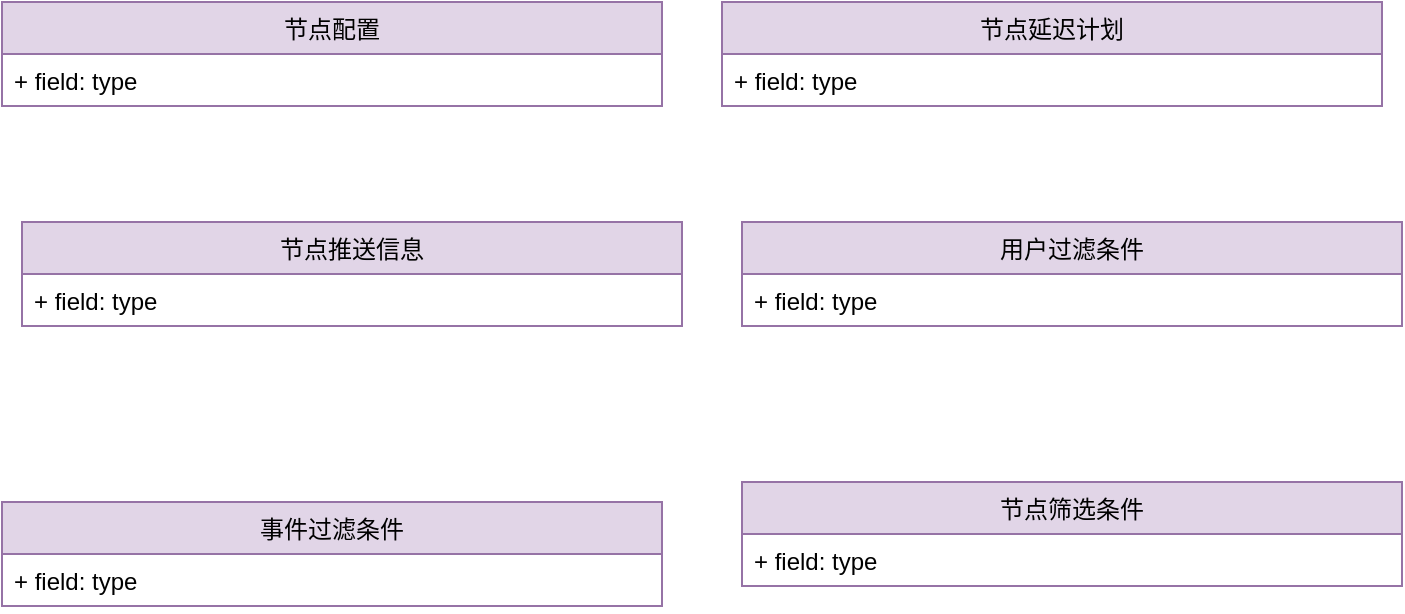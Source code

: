 <mxfile version="13.8.5" type="github">
  <diagram name="Page-1" id="efa7a0a1-bf9b-a30e-e6df-94a7791c09e9">
    <mxGraphModel dx="1038" dy="580" grid="1" gridSize="10" guides="1" tooltips="1" connect="1" arrows="1" fold="1" page="1" pageScale="1" pageWidth="2339" pageHeight="3300" background="#ffffff" math="0" shadow="0">
      <root>
        <mxCell id="0" />
        <mxCell id="1" parent="0" />
        <mxCell id="wr13zBOJDpBY8zEouREP-146" value="节点配置" style="swimlane;fontStyle=0;childLayout=stackLayout;horizontal=1;startSize=26;fillColor=#e1d5e7;horizontalStack=0;resizeParent=1;resizeParentMax=0;resizeLast=0;collapsible=1;marginBottom=0;strokeColor=#9673a6;" parent="1" vertex="1">
          <mxGeometry x="30" y="50" width="330" height="52" as="geometry">
            <mxRectangle x="520" y="80" width="90" height="26" as="alternateBounds" />
          </mxGeometry>
        </mxCell>
        <mxCell id="wr13zBOJDpBY8zEouREP-149" value="+ field: type" style="text;strokeColor=none;fillColor=none;align=left;verticalAlign=top;spacingLeft=4;spacingRight=4;overflow=hidden;rotatable=0;points=[[0,0.5],[1,0.5]];portConstraint=eastwest;" parent="wr13zBOJDpBY8zEouREP-146" vertex="1">
          <mxGeometry y="26" width="330" height="26" as="geometry" />
        </mxCell>
        <mxCell id="7sdgW14QquR0sImX1h_E-6" value="节点延迟计划" style="swimlane;fontStyle=0;childLayout=stackLayout;horizontal=1;startSize=26;fillColor=#e1d5e7;horizontalStack=0;resizeParent=1;resizeParentMax=0;resizeLast=0;collapsible=1;marginBottom=0;strokeColor=#9673a6;" vertex="1" parent="1">
          <mxGeometry x="390" y="50" width="330" height="52" as="geometry">
            <mxRectangle x="520" y="80" width="90" height="26" as="alternateBounds" />
          </mxGeometry>
        </mxCell>
        <mxCell id="7sdgW14QquR0sImX1h_E-7" value="+ field: type" style="text;strokeColor=none;fillColor=none;align=left;verticalAlign=top;spacingLeft=4;spacingRight=4;overflow=hidden;rotatable=0;points=[[0,0.5],[1,0.5]];portConstraint=eastwest;" vertex="1" parent="7sdgW14QquR0sImX1h_E-6">
          <mxGeometry y="26" width="330" height="26" as="geometry" />
        </mxCell>
        <mxCell id="7sdgW14QquR0sImX1h_E-12" value="节点推送信息" style="swimlane;fontStyle=0;childLayout=stackLayout;horizontal=1;startSize=26;fillColor=#e1d5e7;horizontalStack=0;resizeParent=1;resizeParentMax=0;resizeLast=0;collapsible=1;marginBottom=0;strokeColor=#9673a6;" vertex="1" parent="1">
          <mxGeometry x="40" y="160" width="330" height="52" as="geometry">
            <mxRectangle x="520" y="80" width="90" height="26" as="alternateBounds" />
          </mxGeometry>
        </mxCell>
        <mxCell id="7sdgW14QquR0sImX1h_E-13" value="+ field: type" style="text;strokeColor=none;fillColor=none;align=left;verticalAlign=top;spacingLeft=4;spacingRight=4;overflow=hidden;rotatable=0;points=[[0,0.5],[1,0.5]];portConstraint=eastwest;" vertex="1" parent="7sdgW14QquR0sImX1h_E-12">
          <mxGeometry y="26" width="330" height="26" as="geometry" />
        </mxCell>
        <mxCell id="7sdgW14QquR0sImX1h_E-14" value="用户过滤条件" style="swimlane;fontStyle=0;childLayout=stackLayout;horizontal=1;startSize=26;fillColor=#e1d5e7;horizontalStack=0;resizeParent=1;resizeParentMax=0;resizeLast=0;collapsible=1;marginBottom=0;strokeColor=#9673a6;" vertex="1" parent="1">
          <mxGeometry x="400" y="160" width="330" height="52" as="geometry">
            <mxRectangle x="520" y="80" width="90" height="26" as="alternateBounds" />
          </mxGeometry>
        </mxCell>
        <mxCell id="7sdgW14QquR0sImX1h_E-15" value="+ field: type" style="text;strokeColor=none;fillColor=none;align=left;verticalAlign=top;spacingLeft=4;spacingRight=4;overflow=hidden;rotatable=0;points=[[0,0.5],[1,0.5]];portConstraint=eastwest;" vertex="1" parent="7sdgW14QquR0sImX1h_E-14">
          <mxGeometry y="26" width="330" height="26" as="geometry" />
        </mxCell>
        <mxCell id="7sdgW14QquR0sImX1h_E-16" value="事件过滤条件" style="swimlane;fontStyle=0;childLayout=stackLayout;horizontal=1;startSize=26;fillColor=#e1d5e7;horizontalStack=0;resizeParent=1;resizeParentMax=0;resizeLast=0;collapsible=1;marginBottom=0;strokeColor=#9673a6;" vertex="1" parent="1">
          <mxGeometry x="30" y="300" width="330" height="52" as="geometry">
            <mxRectangle x="520" y="80" width="90" height="26" as="alternateBounds" />
          </mxGeometry>
        </mxCell>
        <mxCell id="7sdgW14QquR0sImX1h_E-17" value="+ field: type" style="text;strokeColor=none;fillColor=none;align=left;verticalAlign=top;spacingLeft=4;spacingRight=4;overflow=hidden;rotatable=0;points=[[0,0.5],[1,0.5]];portConstraint=eastwest;" vertex="1" parent="7sdgW14QquR0sImX1h_E-16">
          <mxGeometry y="26" width="330" height="26" as="geometry" />
        </mxCell>
        <mxCell id="7sdgW14QquR0sImX1h_E-18" value="节点筛选条件" style="swimlane;fontStyle=0;childLayout=stackLayout;horizontal=1;startSize=26;fillColor=#e1d5e7;horizontalStack=0;resizeParent=1;resizeParentMax=0;resizeLast=0;collapsible=1;marginBottom=0;strokeColor=#9673a6;" vertex="1" parent="1">
          <mxGeometry x="400" y="290" width="330" height="52" as="geometry">
            <mxRectangle x="520" y="80" width="90" height="26" as="alternateBounds" />
          </mxGeometry>
        </mxCell>
        <mxCell id="7sdgW14QquR0sImX1h_E-19" value="+ field: type" style="text;strokeColor=none;fillColor=none;align=left;verticalAlign=top;spacingLeft=4;spacingRight=4;overflow=hidden;rotatable=0;points=[[0,0.5],[1,0.5]];portConstraint=eastwest;" vertex="1" parent="7sdgW14QquR0sImX1h_E-18">
          <mxGeometry y="26" width="330" height="26" as="geometry" />
        </mxCell>
      </root>
    </mxGraphModel>
  </diagram>
</mxfile>
